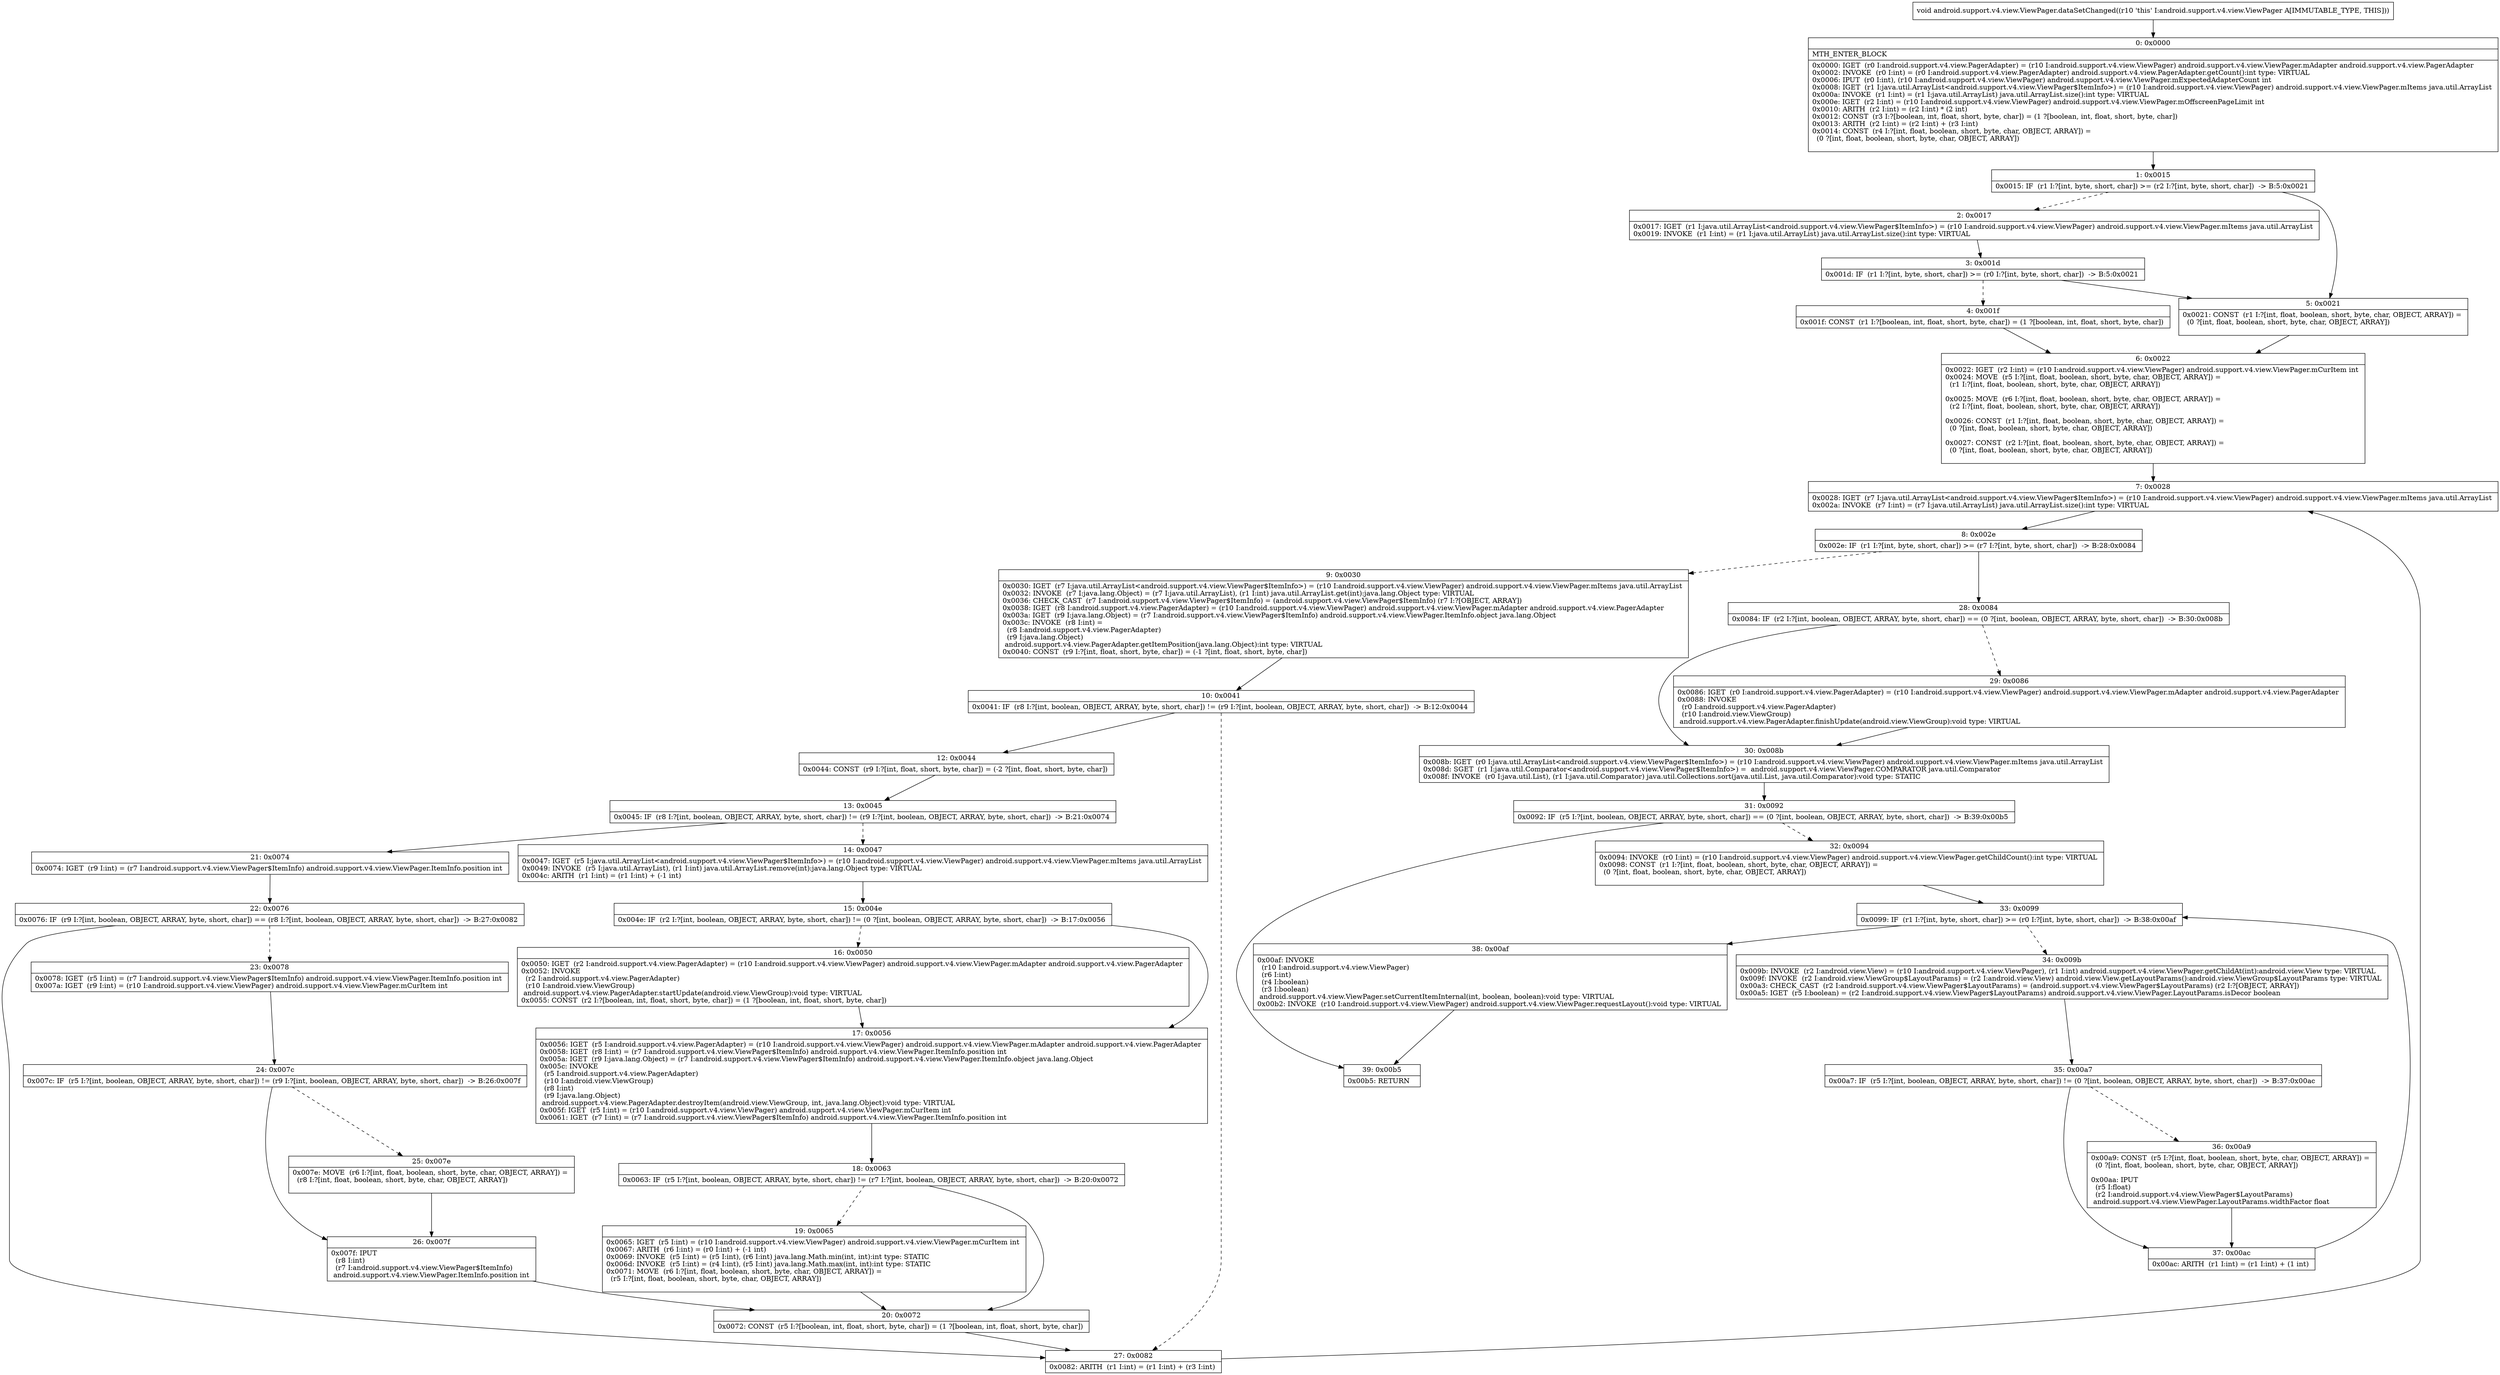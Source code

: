 digraph "CFG forandroid.support.v4.view.ViewPager.dataSetChanged()V" {
Node_0 [shape=record,label="{0\:\ 0x0000|MTH_ENTER_BLOCK\l|0x0000: IGET  (r0 I:android.support.v4.view.PagerAdapter) = (r10 I:android.support.v4.view.ViewPager) android.support.v4.view.ViewPager.mAdapter android.support.v4.view.PagerAdapter \l0x0002: INVOKE  (r0 I:int) = (r0 I:android.support.v4.view.PagerAdapter) android.support.v4.view.PagerAdapter.getCount():int type: VIRTUAL \l0x0006: IPUT  (r0 I:int), (r10 I:android.support.v4.view.ViewPager) android.support.v4.view.ViewPager.mExpectedAdapterCount int \l0x0008: IGET  (r1 I:java.util.ArrayList\<android.support.v4.view.ViewPager$ItemInfo\>) = (r10 I:android.support.v4.view.ViewPager) android.support.v4.view.ViewPager.mItems java.util.ArrayList \l0x000a: INVOKE  (r1 I:int) = (r1 I:java.util.ArrayList) java.util.ArrayList.size():int type: VIRTUAL \l0x000e: IGET  (r2 I:int) = (r10 I:android.support.v4.view.ViewPager) android.support.v4.view.ViewPager.mOffscreenPageLimit int \l0x0010: ARITH  (r2 I:int) = (r2 I:int) * (2 int) \l0x0012: CONST  (r3 I:?[boolean, int, float, short, byte, char]) = (1 ?[boolean, int, float, short, byte, char]) \l0x0013: ARITH  (r2 I:int) = (r2 I:int) + (r3 I:int) \l0x0014: CONST  (r4 I:?[int, float, boolean, short, byte, char, OBJECT, ARRAY]) = \l  (0 ?[int, float, boolean, short, byte, char, OBJECT, ARRAY])\l \l}"];
Node_1 [shape=record,label="{1\:\ 0x0015|0x0015: IF  (r1 I:?[int, byte, short, char]) \>= (r2 I:?[int, byte, short, char])  \-\> B:5:0x0021 \l}"];
Node_2 [shape=record,label="{2\:\ 0x0017|0x0017: IGET  (r1 I:java.util.ArrayList\<android.support.v4.view.ViewPager$ItemInfo\>) = (r10 I:android.support.v4.view.ViewPager) android.support.v4.view.ViewPager.mItems java.util.ArrayList \l0x0019: INVOKE  (r1 I:int) = (r1 I:java.util.ArrayList) java.util.ArrayList.size():int type: VIRTUAL \l}"];
Node_3 [shape=record,label="{3\:\ 0x001d|0x001d: IF  (r1 I:?[int, byte, short, char]) \>= (r0 I:?[int, byte, short, char])  \-\> B:5:0x0021 \l}"];
Node_4 [shape=record,label="{4\:\ 0x001f|0x001f: CONST  (r1 I:?[boolean, int, float, short, byte, char]) = (1 ?[boolean, int, float, short, byte, char]) \l}"];
Node_5 [shape=record,label="{5\:\ 0x0021|0x0021: CONST  (r1 I:?[int, float, boolean, short, byte, char, OBJECT, ARRAY]) = \l  (0 ?[int, float, boolean, short, byte, char, OBJECT, ARRAY])\l \l}"];
Node_6 [shape=record,label="{6\:\ 0x0022|0x0022: IGET  (r2 I:int) = (r10 I:android.support.v4.view.ViewPager) android.support.v4.view.ViewPager.mCurItem int \l0x0024: MOVE  (r5 I:?[int, float, boolean, short, byte, char, OBJECT, ARRAY]) = \l  (r1 I:?[int, float, boolean, short, byte, char, OBJECT, ARRAY])\l \l0x0025: MOVE  (r6 I:?[int, float, boolean, short, byte, char, OBJECT, ARRAY]) = \l  (r2 I:?[int, float, boolean, short, byte, char, OBJECT, ARRAY])\l \l0x0026: CONST  (r1 I:?[int, float, boolean, short, byte, char, OBJECT, ARRAY]) = \l  (0 ?[int, float, boolean, short, byte, char, OBJECT, ARRAY])\l \l0x0027: CONST  (r2 I:?[int, float, boolean, short, byte, char, OBJECT, ARRAY]) = \l  (0 ?[int, float, boolean, short, byte, char, OBJECT, ARRAY])\l \l}"];
Node_7 [shape=record,label="{7\:\ 0x0028|0x0028: IGET  (r7 I:java.util.ArrayList\<android.support.v4.view.ViewPager$ItemInfo\>) = (r10 I:android.support.v4.view.ViewPager) android.support.v4.view.ViewPager.mItems java.util.ArrayList \l0x002a: INVOKE  (r7 I:int) = (r7 I:java.util.ArrayList) java.util.ArrayList.size():int type: VIRTUAL \l}"];
Node_8 [shape=record,label="{8\:\ 0x002e|0x002e: IF  (r1 I:?[int, byte, short, char]) \>= (r7 I:?[int, byte, short, char])  \-\> B:28:0x0084 \l}"];
Node_9 [shape=record,label="{9\:\ 0x0030|0x0030: IGET  (r7 I:java.util.ArrayList\<android.support.v4.view.ViewPager$ItemInfo\>) = (r10 I:android.support.v4.view.ViewPager) android.support.v4.view.ViewPager.mItems java.util.ArrayList \l0x0032: INVOKE  (r7 I:java.lang.Object) = (r7 I:java.util.ArrayList), (r1 I:int) java.util.ArrayList.get(int):java.lang.Object type: VIRTUAL \l0x0036: CHECK_CAST  (r7 I:android.support.v4.view.ViewPager$ItemInfo) = (android.support.v4.view.ViewPager$ItemInfo) (r7 I:?[OBJECT, ARRAY]) \l0x0038: IGET  (r8 I:android.support.v4.view.PagerAdapter) = (r10 I:android.support.v4.view.ViewPager) android.support.v4.view.ViewPager.mAdapter android.support.v4.view.PagerAdapter \l0x003a: IGET  (r9 I:java.lang.Object) = (r7 I:android.support.v4.view.ViewPager$ItemInfo) android.support.v4.view.ViewPager.ItemInfo.object java.lang.Object \l0x003c: INVOKE  (r8 I:int) = \l  (r8 I:android.support.v4.view.PagerAdapter)\l  (r9 I:java.lang.Object)\l android.support.v4.view.PagerAdapter.getItemPosition(java.lang.Object):int type: VIRTUAL \l0x0040: CONST  (r9 I:?[int, float, short, byte, char]) = (\-1 ?[int, float, short, byte, char]) \l}"];
Node_10 [shape=record,label="{10\:\ 0x0041|0x0041: IF  (r8 I:?[int, boolean, OBJECT, ARRAY, byte, short, char]) != (r9 I:?[int, boolean, OBJECT, ARRAY, byte, short, char])  \-\> B:12:0x0044 \l}"];
Node_12 [shape=record,label="{12\:\ 0x0044|0x0044: CONST  (r9 I:?[int, float, short, byte, char]) = (\-2 ?[int, float, short, byte, char]) \l}"];
Node_13 [shape=record,label="{13\:\ 0x0045|0x0045: IF  (r8 I:?[int, boolean, OBJECT, ARRAY, byte, short, char]) != (r9 I:?[int, boolean, OBJECT, ARRAY, byte, short, char])  \-\> B:21:0x0074 \l}"];
Node_14 [shape=record,label="{14\:\ 0x0047|0x0047: IGET  (r5 I:java.util.ArrayList\<android.support.v4.view.ViewPager$ItemInfo\>) = (r10 I:android.support.v4.view.ViewPager) android.support.v4.view.ViewPager.mItems java.util.ArrayList \l0x0049: INVOKE  (r5 I:java.util.ArrayList), (r1 I:int) java.util.ArrayList.remove(int):java.lang.Object type: VIRTUAL \l0x004c: ARITH  (r1 I:int) = (r1 I:int) + (\-1 int) \l}"];
Node_15 [shape=record,label="{15\:\ 0x004e|0x004e: IF  (r2 I:?[int, boolean, OBJECT, ARRAY, byte, short, char]) != (0 ?[int, boolean, OBJECT, ARRAY, byte, short, char])  \-\> B:17:0x0056 \l}"];
Node_16 [shape=record,label="{16\:\ 0x0050|0x0050: IGET  (r2 I:android.support.v4.view.PagerAdapter) = (r10 I:android.support.v4.view.ViewPager) android.support.v4.view.ViewPager.mAdapter android.support.v4.view.PagerAdapter \l0x0052: INVOKE  \l  (r2 I:android.support.v4.view.PagerAdapter)\l  (r10 I:android.view.ViewGroup)\l android.support.v4.view.PagerAdapter.startUpdate(android.view.ViewGroup):void type: VIRTUAL \l0x0055: CONST  (r2 I:?[boolean, int, float, short, byte, char]) = (1 ?[boolean, int, float, short, byte, char]) \l}"];
Node_17 [shape=record,label="{17\:\ 0x0056|0x0056: IGET  (r5 I:android.support.v4.view.PagerAdapter) = (r10 I:android.support.v4.view.ViewPager) android.support.v4.view.ViewPager.mAdapter android.support.v4.view.PagerAdapter \l0x0058: IGET  (r8 I:int) = (r7 I:android.support.v4.view.ViewPager$ItemInfo) android.support.v4.view.ViewPager.ItemInfo.position int \l0x005a: IGET  (r9 I:java.lang.Object) = (r7 I:android.support.v4.view.ViewPager$ItemInfo) android.support.v4.view.ViewPager.ItemInfo.object java.lang.Object \l0x005c: INVOKE  \l  (r5 I:android.support.v4.view.PagerAdapter)\l  (r10 I:android.view.ViewGroup)\l  (r8 I:int)\l  (r9 I:java.lang.Object)\l android.support.v4.view.PagerAdapter.destroyItem(android.view.ViewGroup, int, java.lang.Object):void type: VIRTUAL \l0x005f: IGET  (r5 I:int) = (r10 I:android.support.v4.view.ViewPager) android.support.v4.view.ViewPager.mCurItem int \l0x0061: IGET  (r7 I:int) = (r7 I:android.support.v4.view.ViewPager$ItemInfo) android.support.v4.view.ViewPager.ItemInfo.position int \l}"];
Node_18 [shape=record,label="{18\:\ 0x0063|0x0063: IF  (r5 I:?[int, boolean, OBJECT, ARRAY, byte, short, char]) != (r7 I:?[int, boolean, OBJECT, ARRAY, byte, short, char])  \-\> B:20:0x0072 \l}"];
Node_19 [shape=record,label="{19\:\ 0x0065|0x0065: IGET  (r5 I:int) = (r10 I:android.support.v4.view.ViewPager) android.support.v4.view.ViewPager.mCurItem int \l0x0067: ARITH  (r6 I:int) = (r0 I:int) + (\-1 int) \l0x0069: INVOKE  (r5 I:int) = (r5 I:int), (r6 I:int) java.lang.Math.min(int, int):int type: STATIC \l0x006d: INVOKE  (r5 I:int) = (r4 I:int), (r5 I:int) java.lang.Math.max(int, int):int type: STATIC \l0x0071: MOVE  (r6 I:?[int, float, boolean, short, byte, char, OBJECT, ARRAY]) = \l  (r5 I:?[int, float, boolean, short, byte, char, OBJECT, ARRAY])\l \l}"];
Node_20 [shape=record,label="{20\:\ 0x0072|0x0072: CONST  (r5 I:?[boolean, int, float, short, byte, char]) = (1 ?[boolean, int, float, short, byte, char]) \l}"];
Node_21 [shape=record,label="{21\:\ 0x0074|0x0074: IGET  (r9 I:int) = (r7 I:android.support.v4.view.ViewPager$ItemInfo) android.support.v4.view.ViewPager.ItemInfo.position int \l}"];
Node_22 [shape=record,label="{22\:\ 0x0076|0x0076: IF  (r9 I:?[int, boolean, OBJECT, ARRAY, byte, short, char]) == (r8 I:?[int, boolean, OBJECT, ARRAY, byte, short, char])  \-\> B:27:0x0082 \l}"];
Node_23 [shape=record,label="{23\:\ 0x0078|0x0078: IGET  (r5 I:int) = (r7 I:android.support.v4.view.ViewPager$ItemInfo) android.support.v4.view.ViewPager.ItemInfo.position int \l0x007a: IGET  (r9 I:int) = (r10 I:android.support.v4.view.ViewPager) android.support.v4.view.ViewPager.mCurItem int \l}"];
Node_24 [shape=record,label="{24\:\ 0x007c|0x007c: IF  (r5 I:?[int, boolean, OBJECT, ARRAY, byte, short, char]) != (r9 I:?[int, boolean, OBJECT, ARRAY, byte, short, char])  \-\> B:26:0x007f \l}"];
Node_25 [shape=record,label="{25\:\ 0x007e|0x007e: MOVE  (r6 I:?[int, float, boolean, short, byte, char, OBJECT, ARRAY]) = \l  (r8 I:?[int, float, boolean, short, byte, char, OBJECT, ARRAY])\l \l}"];
Node_26 [shape=record,label="{26\:\ 0x007f|0x007f: IPUT  \l  (r8 I:int)\l  (r7 I:android.support.v4.view.ViewPager$ItemInfo)\l android.support.v4.view.ViewPager.ItemInfo.position int \l}"];
Node_27 [shape=record,label="{27\:\ 0x0082|0x0082: ARITH  (r1 I:int) = (r1 I:int) + (r3 I:int) \l}"];
Node_28 [shape=record,label="{28\:\ 0x0084|0x0084: IF  (r2 I:?[int, boolean, OBJECT, ARRAY, byte, short, char]) == (0 ?[int, boolean, OBJECT, ARRAY, byte, short, char])  \-\> B:30:0x008b \l}"];
Node_29 [shape=record,label="{29\:\ 0x0086|0x0086: IGET  (r0 I:android.support.v4.view.PagerAdapter) = (r10 I:android.support.v4.view.ViewPager) android.support.v4.view.ViewPager.mAdapter android.support.v4.view.PagerAdapter \l0x0088: INVOKE  \l  (r0 I:android.support.v4.view.PagerAdapter)\l  (r10 I:android.view.ViewGroup)\l android.support.v4.view.PagerAdapter.finishUpdate(android.view.ViewGroup):void type: VIRTUAL \l}"];
Node_30 [shape=record,label="{30\:\ 0x008b|0x008b: IGET  (r0 I:java.util.ArrayList\<android.support.v4.view.ViewPager$ItemInfo\>) = (r10 I:android.support.v4.view.ViewPager) android.support.v4.view.ViewPager.mItems java.util.ArrayList \l0x008d: SGET  (r1 I:java.util.Comparator\<android.support.v4.view.ViewPager$ItemInfo\>) =  android.support.v4.view.ViewPager.COMPARATOR java.util.Comparator \l0x008f: INVOKE  (r0 I:java.util.List), (r1 I:java.util.Comparator) java.util.Collections.sort(java.util.List, java.util.Comparator):void type: STATIC \l}"];
Node_31 [shape=record,label="{31\:\ 0x0092|0x0092: IF  (r5 I:?[int, boolean, OBJECT, ARRAY, byte, short, char]) == (0 ?[int, boolean, OBJECT, ARRAY, byte, short, char])  \-\> B:39:0x00b5 \l}"];
Node_32 [shape=record,label="{32\:\ 0x0094|0x0094: INVOKE  (r0 I:int) = (r10 I:android.support.v4.view.ViewPager) android.support.v4.view.ViewPager.getChildCount():int type: VIRTUAL \l0x0098: CONST  (r1 I:?[int, float, boolean, short, byte, char, OBJECT, ARRAY]) = \l  (0 ?[int, float, boolean, short, byte, char, OBJECT, ARRAY])\l \l}"];
Node_33 [shape=record,label="{33\:\ 0x0099|0x0099: IF  (r1 I:?[int, byte, short, char]) \>= (r0 I:?[int, byte, short, char])  \-\> B:38:0x00af \l}"];
Node_34 [shape=record,label="{34\:\ 0x009b|0x009b: INVOKE  (r2 I:android.view.View) = (r10 I:android.support.v4.view.ViewPager), (r1 I:int) android.support.v4.view.ViewPager.getChildAt(int):android.view.View type: VIRTUAL \l0x009f: INVOKE  (r2 I:android.view.ViewGroup$LayoutParams) = (r2 I:android.view.View) android.view.View.getLayoutParams():android.view.ViewGroup$LayoutParams type: VIRTUAL \l0x00a3: CHECK_CAST  (r2 I:android.support.v4.view.ViewPager$LayoutParams) = (android.support.v4.view.ViewPager$LayoutParams) (r2 I:?[OBJECT, ARRAY]) \l0x00a5: IGET  (r5 I:boolean) = (r2 I:android.support.v4.view.ViewPager$LayoutParams) android.support.v4.view.ViewPager.LayoutParams.isDecor boolean \l}"];
Node_35 [shape=record,label="{35\:\ 0x00a7|0x00a7: IF  (r5 I:?[int, boolean, OBJECT, ARRAY, byte, short, char]) != (0 ?[int, boolean, OBJECT, ARRAY, byte, short, char])  \-\> B:37:0x00ac \l}"];
Node_36 [shape=record,label="{36\:\ 0x00a9|0x00a9: CONST  (r5 I:?[int, float, boolean, short, byte, char, OBJECT, ARRAY]) = \l  (0 ?[int, float, boolean, short, byte, char, OBJECT, ARRAY])\l \l0x00aa: IPUT  \l  (r5 I:float)\l  (r2 I:android.support.v4.view.ViewPager$LayoutParams)\l android.support.v4.view.ViewPager.LayoutParams.widthFactor float \l}"];
Node_37 [shape=record,label="{37\:\ 0x00ac|0x00ac: ARITH  (r1 I:int) = (r1 I:int) + (1 int) \l}"];
Node_38 [shape=record,label="{38\:\ 0x00af|0x00af: INVOKE  \l  (r10 I:android.support.v4.view.ViewPager)\l  (r6 I:int)\l  (r4 I:boolean)\l  (r3 I:boolean)\l android.support.v4.view.ViewPager.setCurrentItemInternal(int, boolean, boolean):void type: VIRTUAL \l0x00b2: INVOKE  (r10 I:android.support.v4.view.ViewPager) android.support.v4.view.ViewPager.requestLayout():void type: VIRTUAL \l}"];
Node_39 [shape=record,label="{39\:\ 0x00b5|0x00b5: RETURN   \l}"];
MethodNode[shape=record,label="{void android.support.v4.view.ViewPager.dataSetChanged((r10 'this' I:android.support.v4.view.ViewPager A[IMMUTABLE_TYPE, THIS])) }"];
MethodNode -> Node_0;
Node_0 -> Node_1;
Node_1 -> Node_2[style=dashed];
Node_1 -> Node_5;
Node_2 -> Node_3;
Node_3 -> Node_4[style=dashed];
Node_3 -> Node_5;
Node_4 -> Node_6;
Node_5 -> Node_6;
Node_6 -> Node_7;
Node_7 -> Node_8;
Node_8 -> Node_9[style=dashed];
Node_8 -> Node_28;
Node_9 -> Node_10;
Node_10 -> Node_12;
Node_10 -> Node_27[style=dashed];
Node_12 -> Node_13;
Node_13 -> Node_14[style=dashed];
Node_13 -> Node_21;
Node_14 -> Node_15;
Node_15 -> Node_16[style=dashed];
Node_15 -> Node_17;
Node_16 -> Node_17;
Node_17 -> Node_18;
Node_18 -> Node_19[style=dashed];
Node_18 -> Node_20;
Node_19 -> Node_20;
Node_20 -> Node_27;
Node_21 -> Node_22;
Node_22 -> Node_23[style=dashed];
Node_22 -> Node_27;
Node_23 -> Node_24;
Node_24 -> Node_25[style=dashed];
Node_24 -> Node_26;
Node_25 -> Node_26;
Node_26 -> Node_20;
Node_27 -> Node_7;
Node_28 -> Node_29[style=dashed];
Node_28 -> Node_30;
Node_29 -> Node_30;
Node_30 -> Node_31;
Node_31 -> Node_32[style=dashed];
Node_31 -> Node_39;
Node_32 -> Node_33;
Node_33 -> Node_34[style=dashed];
Node_33 -> Node_38;
Node_34 -> Node_35;
Node_35 -> Node_36[style=dashed];
Node_35 -> Node_37;
Node_36 -> Node_37;
Node_37 -> Node_33;
Node_38 -> Node_39;
}

